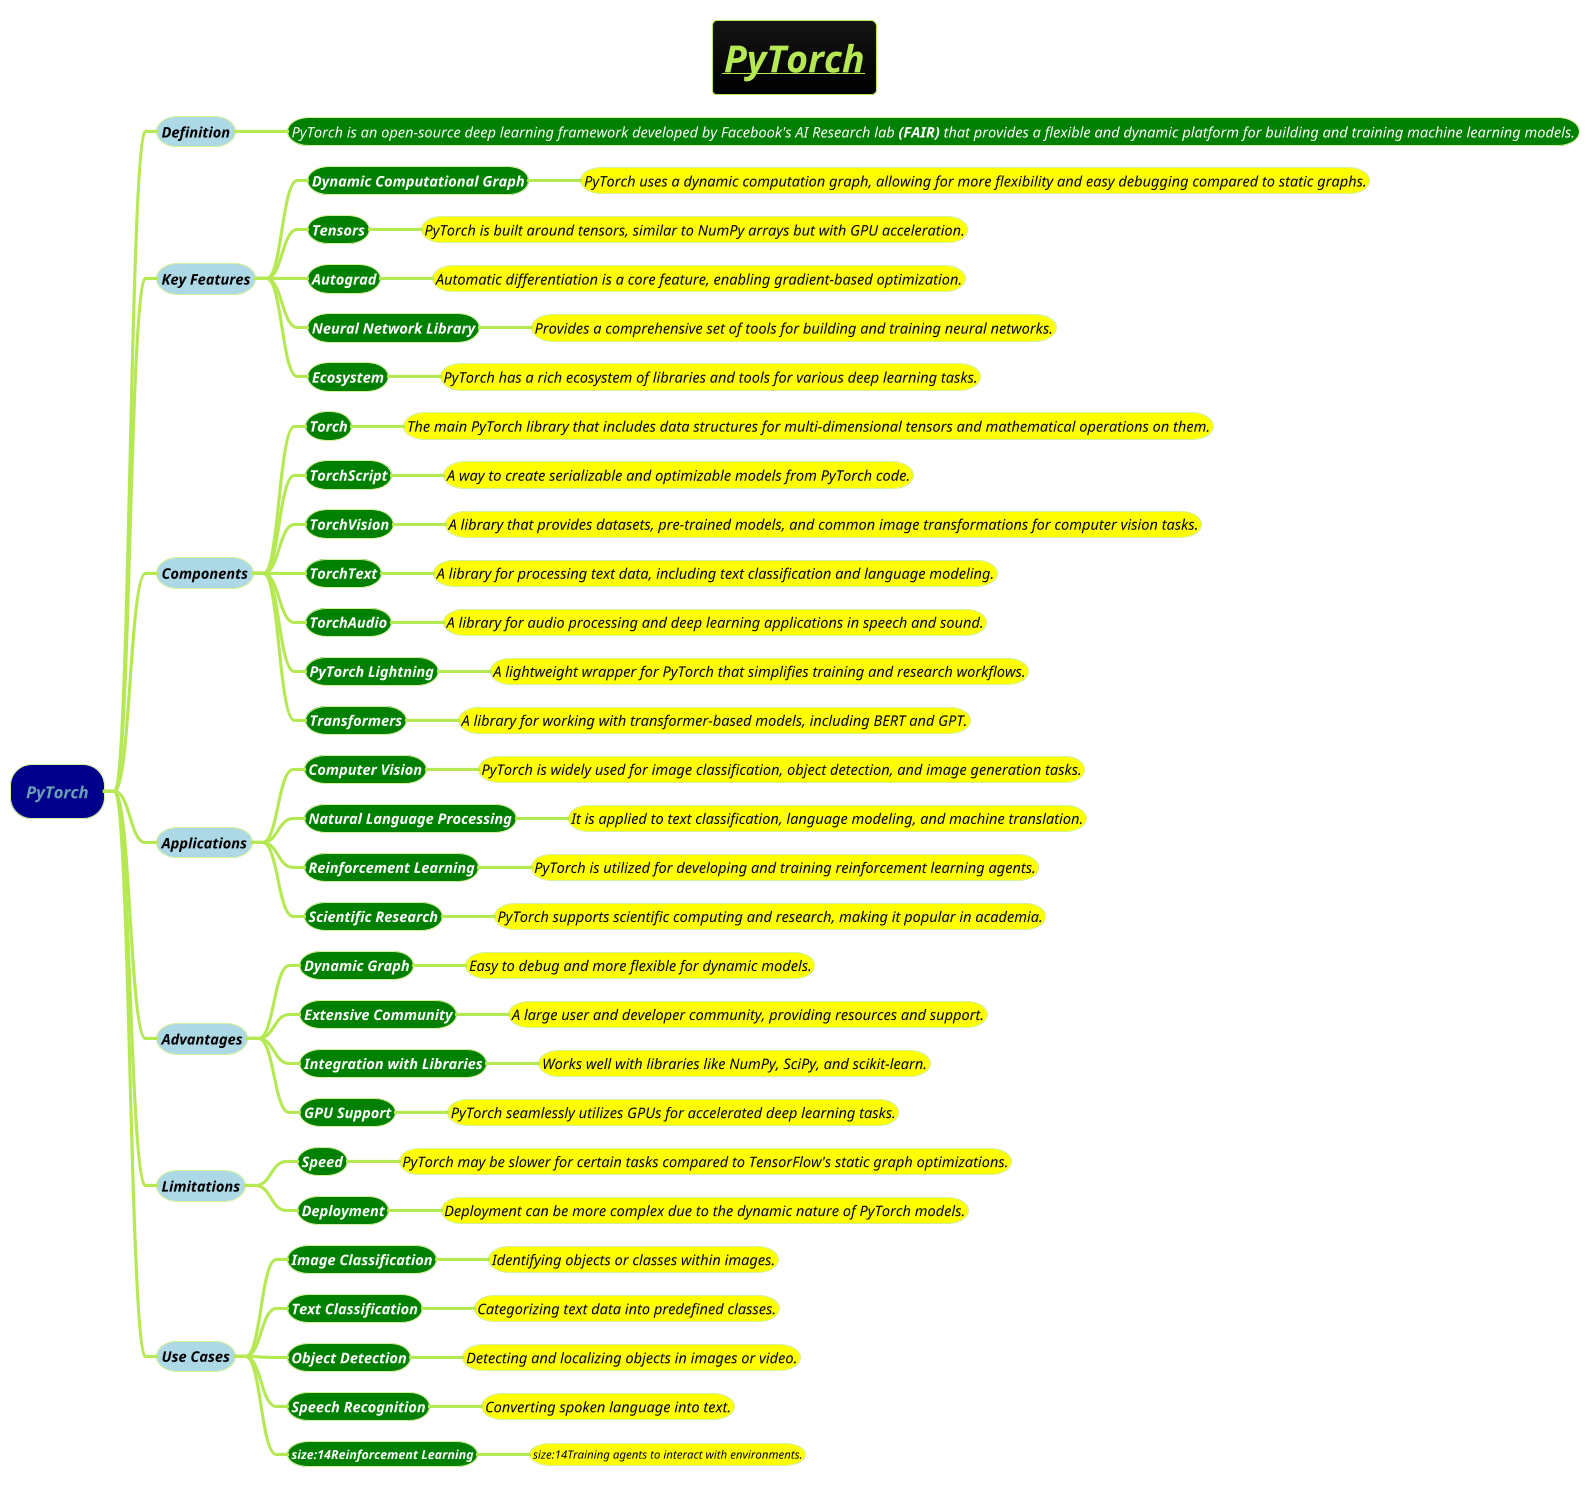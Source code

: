 @startmindmap
title =<i><b><u>PyTorch
!theme hacker

*[#darkblue] <i>PyTorch
**[#lightblue] <i><color #black><size:14>Definition
***[#green] <i><color #white><size:14>PyTorch is an open-source deep learning framework developed by Facebook's AI Research lab **(FAIR)** that provides a flexible and dynamic platform for building and training machine learning models.

**[#lightblue] <i><color #black><size:14>Key Features
***[#green] <b><i><color #white><size:14>Dynamic Computational Graph
****[#yellow] <i><color #black><size:14>PyTorch uses a dynamic computation graph, allowing for more flexibility and easy debugging compared to static graphs.
***[#green] <b><i><color #white><size:14>Tensors
****[#yellow] <i><color #black><size:14>PyTorch is built around tensors, similar to NumPy arrays but with GPU acceleration.
***[#green] <b><i><color #white><size:14>Autograd
****[#yellow] <i><color #black><size:14>Automatic differentiation is a core feature, enabling gradient-based optimization.
***[#green] <b><i><color #white><size:14>Neural Network Library
****[#yellow] <i><color #black><size:14>Provides a comprehensive set of tools for building and training neural networks.
***[#green] <b><i><color #white><size:14>Ecosystem
****[#yellow] <i><color #black><size:14>PyTorch has a rich ecosystem of libraries and tools for various deep learning tasks.

**[#lightblue] <i><color #black><size:14>Components
***[#green] <b><i><color #white><size:14>Torch
****[#yellow] <i><color #black><size:14>The main PyTorch library that includes data structures for multi-dimensional tensors and mathematical operations on them.
***[#green] <b><i><color #white><size:14>TorchScript
****[#yellow] <i><color #black><size:14>A way to create serializable and optimizable models from PyTorch code.
***[#green] <b><i><color #white><size:14>TorchVision
****[#yellow] <i><color #black><size:14>A library that provides datasets, pre-trained models, and common image transformations for computer vision tasks.
***[#green] <b><i><color #white><size:14>TorchText
****[#yellow] <i><color #black><size:14>A library for processing text data, including text classification and language modeling.
***[#green] <b><i><color #white><size:14>TorchAudio
****[#yellow] <i><color #black><size:14>A library for audio processing and deep learning applications in speech and sound.
***[#green] <b><i><color #white><size:14>PyTorch Lightning
****[#yellow] <i><color #black><size:14>A lightweight wrapper for PyTorch that simplifies training and research workflows.
***[#green] <b><i><color #white><size:14>Transformers
****[#yellow] <i><color #black><size:14>A library for working with transformer-based models, including BERT and GPT.

**[#lightblue] <i><color #black><size:14>Applications
***[#green] <b><i><color #white><size:14>Computer Vision
****[#yellow] <i><color #black><size:14>PyTorch is widely used for image classification, object detection, and image generation tasks.
***[#green] <b><i><color #white><size:14>Natural Language Processing
****[#yellow] <i><color #black><size:14>It is applied to text classification, language modeling, and machine translation.
***[#green] <b><i><color #white><size:14>Reinforcement Learning
****[#yellow] <i><color #black><size:14>PyTorch is utilized for developing and training reinforcement learning agents.
***[#green] <b><i><color #white><size:14>Scientific Research
****[#yellow] <i><color #black><size:14>PyTorch supports scientific computing and research, making it popular in academia.

**[#lightblue] <i><color #black><size:14>Advantages
***[#green] <b><i><color #white><size:14>Dynamic Graph
****[#yellow] <i><color #black><size:14>Easy to debug and more flexible for dynamic models.
***[#green] <b><i><color #white><size:14>Extensive Community
****[#yellow] <i><color #black><size:14>A large user and developer community, providing resources and support.
***[#green] <b><i><color #white><size:14>Integration with Libraries
****[#yellow] <i><color #black><size:14>Works well with libraries like NumPy, SciPy, and scikit-learn.
***[#green] <b><i><color #white><size:14>GPU Support
****[#yellow] <i><color #black><size:14>PyTorch seamlessly utilizes GPUs for accelerated deep learning tasks.

**[#lightblue] <i><color #black><size:14>Limitations
***[#green] <b><i><color #white><size:14>Speed
****[#yellow] <i><color #black><size:14>PyTorch may be slower for certain tasks compared to TensorFlow's static graph optimizations.
***[#green] <b><i><color #white><size:14>Deployment
****[#yellow] <i><color #black><size:14>Deployment can be more complex due to the dynamic nature of PyTorch models.

**[#lightblue] <i><color #black><size:14>Use Cases
***[#green] <b><i><color #white><size:14>Image Classification
****[#yellow] <i><color #black><size:14>Identifying objects or classes within images.
***[#green] <b><i><color #white><size:14>Text Classification
****[#yellow] <i><color #black><size:14>Categorizing text data into predefined classes.
***[#green] <b><i><color #white><size:14>Object Detection
****[#yellow] <i><color #black><size:14>Detecting and localizing objects in images or video.
***[#green] <b><i><color #white><size:14>Speech Recognition
****[#yellow] <i><color #black><size:14>Converting spoken language into text.
***[#green] <b><i><color #white>size:14Reinforcement Learning
****[#yellow] <i><color #black>size:14Training agents to interact with environments.

@endmindmap
